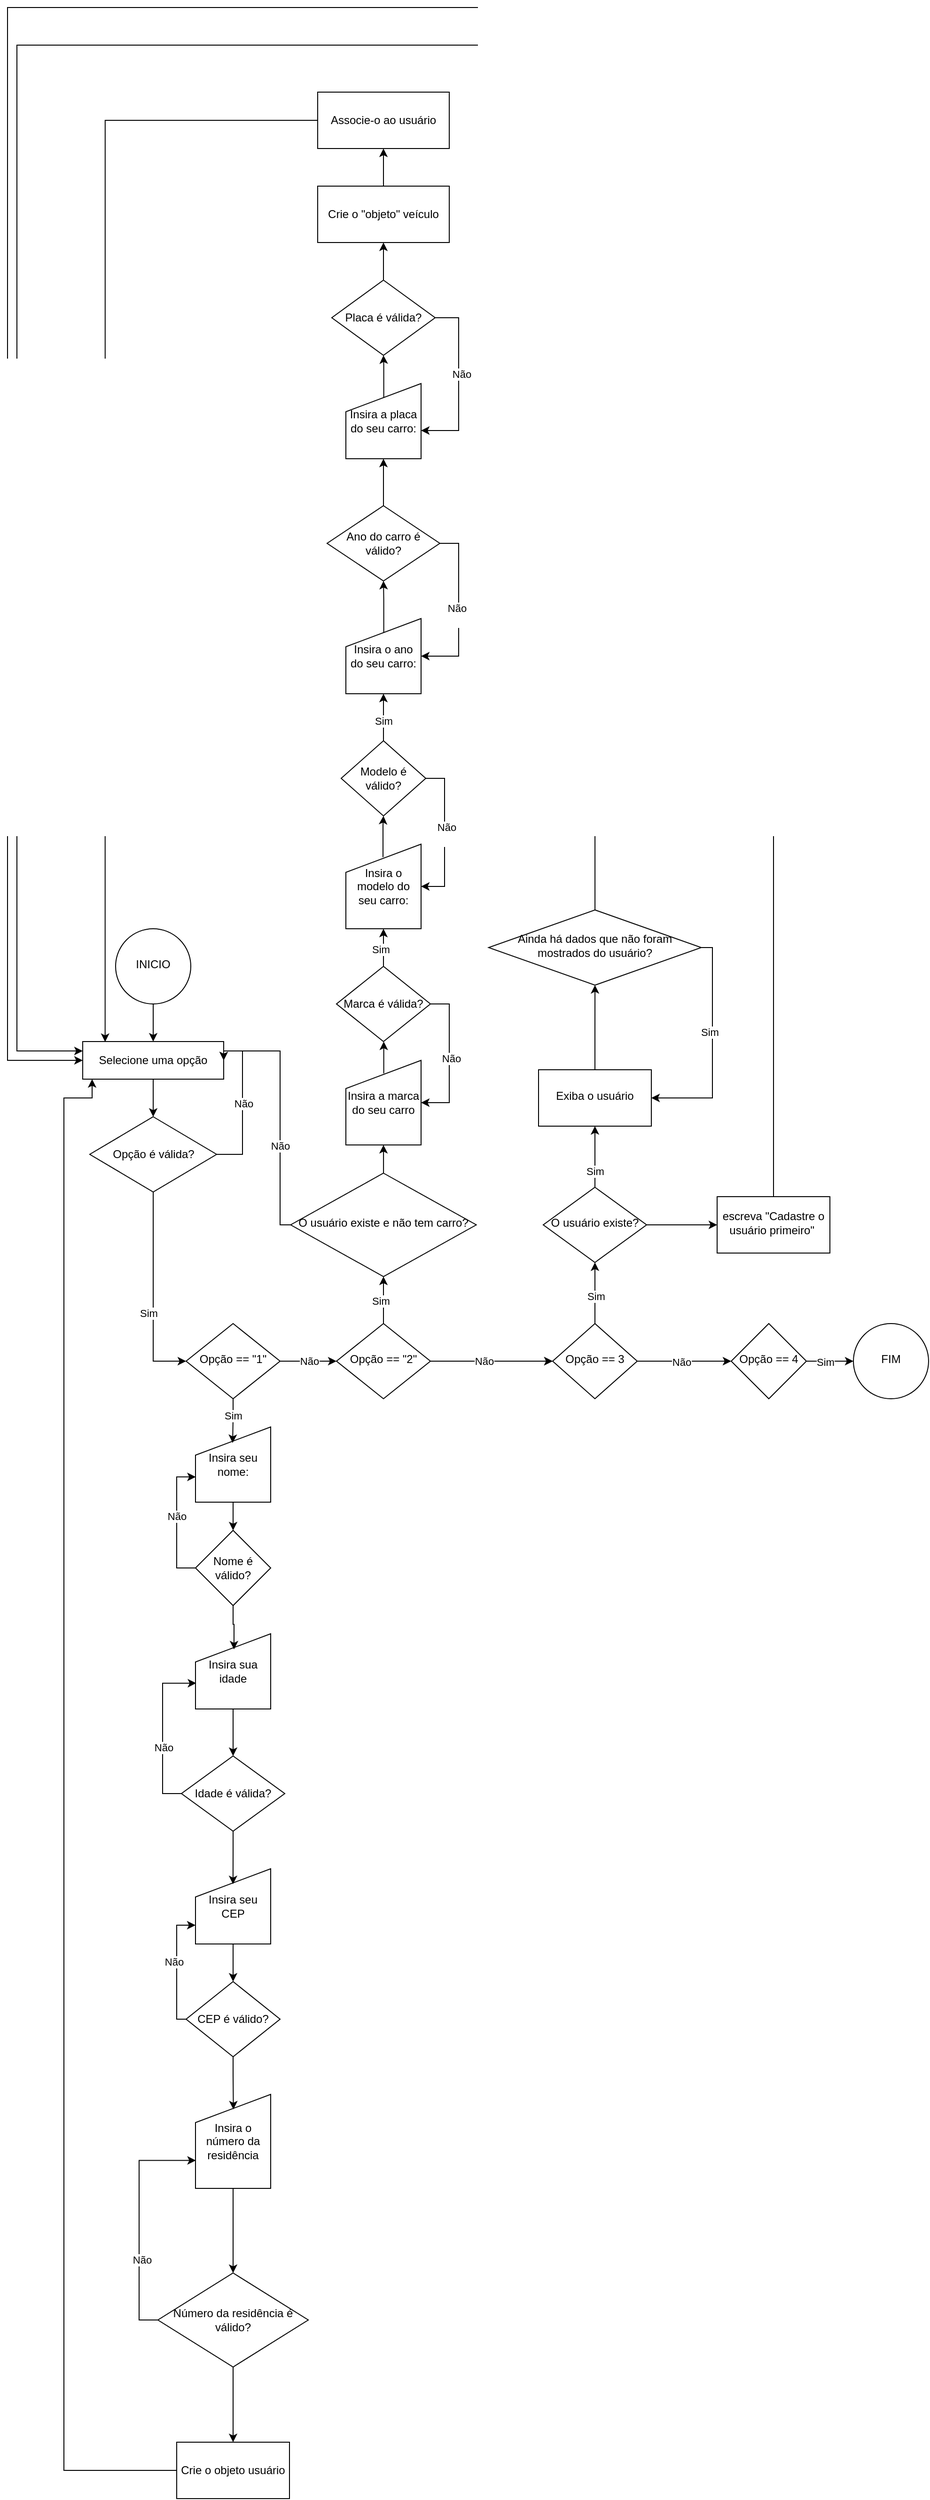 <mxfile version="24.2.7" type="device">
  <diagram id="C5RBs43oDa-KdzZeNtuy" name="Page-1">
    <mxGraphModel dx="1467" dy="1949" grid="1" gridSize="10" guides="1" tooltips="1" connect="1" arrows="1" fold="1" page="1" pageScale="1" pageWidth="827" pageHeight="1169" math="0" shadow="0">
      <root>
        <mxCell id="WIyWlLk6GJQsqaUBKTNV-0" />
        <mxCell id="WIyWlLk6GJQsqaUBKTNV-1" parent="WIyWlLk6GJQsqaUBKTNV-0" />
        <mxCell id="AEH5Qim6zTNKWPLMUNQu-8" value="" style="edgeStyle=orthogonalEdgeStyle;rounded=0;orthogonalLoop=1;jettySize=auto;html=1;" parent="WIyWlLk6GJQsqaUBKTNV-1" source="WIyWlLk6GJQsqaUBKTNV-6" target="AEH5Qim6zTNKWPLMUNQu-0" edge="1">
          <mxGeometry relative="1" as="geometry" />
        </mxCell>
        <mxCell id="AEH5Qim6zTNKWPLMUNQu-18" value="Não" style="edgeLabel;html=1;align=center;verticalAlign=middle;resizable=0;points=[];" parent="AEH5Qim6zTNKWPLMUNQu-8" vertex="1" connectable="0">
          <mxGeometry x="0.459" y="1" relative="1" as="geometry">
            <mxPoint x="-13" y="1" as="offset" />
          </mxGeometry>
        </mxCell>
        <mxCell id="WIyWlLk6GJQsqaUBKTNV-6" value="Opção == &quot;1&quot;" style="rhombus;whiteSpace=wrap;html=1;shadow=0;fontFamily=Helvetica;fontSize=12;align=center;strokeWidth=1;spacing=6;spacingTop=-4;" parent="WIyWlLk6GJQsqaUBKTNV-1" vertex="1">
          <mxGeometry x="270" y="300" width="100" height="80" as="geometry" />
        </mxCell>
        <mxCell id="AEH5Qim6zTNKWPLMUNQu-10" value="" style="edgeStyle=orthogonalEdgeStyle;rounded=0;orthogonalLoop=1;jettySize=auto;html=1;" parent="WIyWlLk6GJQsqaUBKTNV-1" source="AEH5Qim6zTNKWPLMUNQu-0" target="AEH5Qim6zTNKWPLMUNQu-9" edge="1">
          <mxGeometry relative="1" as="geometry" />
        </mxCell>
        <mxCell id="AEH5Qim6zTNKWPLMUNQu-19" value="" style="edgeStyle=orthogonalEdgeStyle;rounded=0;orthogonalLoop=1;jettySize=auto;html=1;" parent="WIyWlLk6GJQsqaUBKTNV-1" source="AEH5Qim6zTNKWPLMUNQu-0" target="AEH5Qim6zTNKWPLMUNQu-9" edge="1">
          <mxGeometry relative="1" as="geometry" />
        </mxCell>
        <mxCell id="AEH5Qim6zTNKWPLMUNQu-20" value="Não" style="edgeLabel;html=1;align=center;verticalAlign=middle;resizable=0;points=[];" parent="AEH5Qim6zTNKWPLMUNQu-19" vertex="1" connectable="0">
          <mxGeometry x="-0.133" relative="1" as="geometry">
            <mxPoint as="offset" />
          </mxGeometry>
        </mxCell>
        <mxCell id="AEH5Qim6zTNKWPLMUNQu-60" style="edgeStyle=orthogonalEdgeStyle;rounded=0;orthogonalLoop=1;jettySize=auto;html=1;entryX=0.5;entryY=1;entryDx=0;entryDy=0;" parent="WIyWlLk6GJQsqaUBKTNV-1" source="AEH5Qim6zTNKWPLMUNQu-0" target="AEH5Qim6zTNKWPLMUNQu-54" edge="1">
          <mxGeometry relative="1" as="geometry" />
        </mxCell>
        <mxCell id="t4PLg8slm5s5d_9_sdZY-17" value="Sim" style="edgeLabel;html=1;align=center;verticalAlign=middle;resizable=0;points=[];" vertex="1" connectable="0" parent="AEH5Qim6zTNKWPLMUNQu-60">
          <mxGeometry x="-0.012" y="3" relative="1" as="geometry">
            <mxPoint as="offset" />
          </mxGeometry>
        </mxCell>
        <mxCell id="AEH5Qim6zTNKWPLMUNQu-0" value="Opção == &quot;2&quot;" style="rhombus;whiteSpace=wrap;html=1;shadow=0;fontFamily=Helvetica;fontSize=12;align=center;strokeWidth=1;spacing=6;spacingTop=-4;" parent="WIyWlLk6GJQsqaUBKTNV-1" vertex="1">
          <mxGeometry x="430" y="300" width="100" height="80" as="geometry" />
        </mxCell>
        <mxCell id="AEH5Qim6zTNKWPLMUNQu-3" style="edgeStyle=orthogonalEdgeStyle;rounded=0;orthogonalLoop=1;jettySize=auto;html=1;" parent="WIyWlLk6GJQsqaUBKTNV-1" source="AEH5Qim6zTNKWPLMUNQu-1" target="AEH5Qim6zTNKWPLMUNQu-2" edge="1">
          <mxGeometry relative="1" as="geometry" />
        </mxCell>
        <mxCell id="AEH5Qim6zTNKWPLMUNQu-1" value="Selecione uma opção" style="rounded=0;whiteSpace=wrap;html=1;" parent="WIyWlLk6GJQsqaUBKTNV-1" vertex="1">
          <mxGeometry x="160" width="150" height="40" as="geometry" />
        </mxCell>
        <mxCell id="AEH5Qim6zTNKWPLMUNQu-6" style="edgeStyle=orthogonalEdgeStyle;rounded=0;orthogonalLoop=1;jettySize=auto;html=1;entryX=0;entryY=0.5;entryDx=0;entryDy=0;" parent="WIyWlLk6GJQsqaUBKTNV-1" source="AEH5Qim6zTNKWPLMUNQu-2" target="WIyWlLk6GJQsqaUBKTNV-6" edge="1">
          <mxGeometry relative="1" as="geometry" />
        </mxCell>
        <mxCell id="AEH5Qim6zTNKWPLMUNQu-7" value="Sim" style="edgeLabel;html=1;align=center;verticalAlign=middle;resizable=0;points=[];" parent="AEH5Qim6zTNKWPLMUNQu-6" vertex="1" connectable="0">
          <mxGeometry x="0.478" relative="1" as="geometry">
            <mxPoint x="-5" y="-30" as="offset" />
          </mxGeometry>
        </mxCell>
        <mxCell id="AEH5Qim6zTNKWPLMUNQu-58" style="edgeStyle=orthogonalEdgeStyle;rounded=0;orthogonalLoop=1;jettySize=auto;html=1;entryX=1;entryY=0.5;entryDx=0;entryDy=0;" parent="WIyWlLk6GJQsqaUBKTNV-1" source="AEH5Qim6zTNKWPLMUNQu-2" target="AEH5Qim6zTNKWPLMUNQu-1" edge="1">
          <mxGeometry relative="1" as="geometry">
            <Array as="points">
              <mxPoint x="330" y="120" />
              <mxPoint x="330" y="10" />
            </Array>
          </mxGeometry>
        </mxCell>
        <mxCell id="AEH5Qim6zTNKWPLMUNQu-59" value="Não" style="edgeLabel;html=1;align=center;verticalAlign=middle;resizable=0;points=[];" parent="AEH5Qim6zTNKWPLMUNQu-58" vertex="1" connectable="0">
          <mxGeometry x="-0.022" y="-1" relative="1" as="geometry">
            <mxPoint as="offset" />
          </mxGeometry>
        </mxCell>
        <mxCell id="AEH5Qim6zTNKWPLMUNQu-2" value="Opção é válida?" style="rhombus;whiteSpace=wrap;html=1;" parent="WIyWlLk6GJQsqaUBKTNV-1" vertex="1">
          <mxGeometry x="167.5" y="80" width="135" height="80" as="geometry" />
        </mxCell>
        <mxCell id="AEH5Qim6zTNKWPLMUNQu-12" style="edgeStyle=orthogonalEdgeStyle;rounded=0;orthogonalLoop=1;jettySize=auto;html=1;entryX=0;entryY=0.5;entryDx=0;entryDy=0;" parent="WIyWlLk6GJQsqaUBKTNV-1" source="AEH5Qim6zTNKWPLMUNQu-9" target="AEH5Qim6zTNKWPLMUNQu-11" edge="1">
          <mxGeometry relative="1" as="geometry" />
        </mxCell>
        <mxCell id="AEH5Qim6zTNKWPLMUNQu-21" value="Não" style="edgeLabel;html=1;align=center;verticalAlign=middle;resizable=0;points=[];" parent="AEH5Qim6zTNKWPLMUNQu-12" vertex="1" connectable="0">
          <mxGeometry x="-0.065" y="-1" relative="1" as="geometry">
            <mxPoint as="offset" />
          </mxGeometry>
        </mxCell>
        <mxCell id="t4PLg8slm5s5d_9_sdZY-8" value="" style="edgeStyle=orthogonalEdgeStyle;rounded=0;orthogonalLoop=1;jettySize=auto;html=1;" edge="1" parent="WIyWlLk6GJQsqaUBKTNV-1" source="AEH5Qim6zTNKWPLMUNQu-9" target="t4PLg8slm5s5d_9_sdZY-7">
          <mxGeometry relative="1" as="geometry" />
        </mxCell>
        <mxCell id="t4PLg8slm5s5d_9_sdZY-18" value="Sim" style="edgeLabel;html=1;align=center;verticalAlign=middle;resizable=0;points=[];" vertex="1" connectable="0" parent="t4PLg8slm5s5d_9_sdZY-8">
          <mxGeometry x="-0.088" y="-1" relative="1" as="geometry">
            <mxPoint as="offset" />
          </mxGeometry>
        </mxCell>
        <mxCell id="AEH5Qim6zTNKWPLMUNQu-9" value="Opção == 3" style="rhombus;whiteSpace=wrap;html=1;shadow=0;strokeWidth=1;spacing=6;spacingTop=-4;" parent="WIyWlLk6GJQsqaUBKTNV-1" vertex="1">
          <mxGeometry x="660" y="300" width="90" height="80" as="geometry" />
        </mxCell>
        <mxCell id="AEH5Qim6zTNKWPLMUNQu-15" value="" style="edgeStyle=orthogonalEdgeStyle;rounded=0;orthogonalLoop=1;jettySize=auto;html=1;" parent="WIyWlLk6GJQsqaUBKTNV-1" source="AEH5Qim6zTNKWPLMUNQu-11" target="AEH5Qim6zTNKWPLMUNQu-14" edge="1">
          <mxGeometry relative="1" as="geometry" />
        </mxCell>
        <mxCell id="AEH5Qim6zTNKWPLMUNQu-22" value="Sim" style="edgeLabel;html=1;align=center;verticalAlign=middle;resizable=0;points=[];" parent="AEH5Qim6zTNKWPLMUNQu-15" vertex="1" connectable="0">
          <mxGeometry x="-0.217" y="-1" relative="1" as="geometry">
            <mxPoint as="offset" />
          </mxGeometry>
        </mxCell>
        <mxCell id="AEH5Qim6zTNKWPLMUNQu-11" value="Opção == 4" style="rhombus;whiteSpace=wrap;html=1;shadow=0;strokeWidth=1;spacing=6;spacingTop=-4;" parent="WIyWlLk6GJQsqaUBKTNV-1" vertex="1">
          <mxGeometry x="850" y="300" width="80" height="80" as="geometry" />
        </mxCell>
        <mxCell id="AEH5Qim6zTNKWPLMUNQu-14" value="FIM" style="ellipse;whiteSpace=wrap;html=1;shadow=0;strokeWidth=1;spacing=6;spacingTop=-4;" parent="WIyWlLk6GJQsqaUBKTNV-1" vertex="1">
          <mxGeometry x="980" y="300" width="80" height="80" as="geometry" />
        </mxCell>
        <mxCell id="AEH5Qim6zTNKWPLMUNQu-17" style="edgeStyle=orthogonalEdgeStyle;rounded=0;orthogonalLoop=1;jettySize=auto;html=1;" parent="WIyWlLk6GJQsqaUBKTNV-1" source="AEH5Qim6zTNKWPLMUNQu-16" target="AEH5Qim6zTNKWPLMUNQu-1" edge="1">
          <mxGeometry relative="1" as="geometry" />
        </mxCell>
        <mxCell id="AEH5Qim6zTNKWPLMUNQu-16" value="INICIO" style="ellipse;whiteSpace=wrap;html=1;shadow=0;strokeWidth=1;spacing=6;spacingTop=-4;" parent="WIyWlLk6GJQsqaUBKTNV-1" vertex="1">
          <mxGeometry x="195" y="-120" width="80" height="80" as="geometry" />
        </mxCell>
        <mxCell id="AEH5Qim6zTNKWPLMUNQu-31" style="edgeStyle=orthogonalEdgeStyle;rounded=0;orthogonalLoop=1;jettySize=auto;html=1;entryX=0.5;entryY=0;entryDx=0;entryDy=0;" parent="WIyWlLk6GJQsqaUBKTNV-1" source="AEH5Qim6zTNKWPLMUNQu-26" target="AEH5Qim6zTNKWPLMUNQu-29" edge="1">
          <mxGeometry relative="1" as="geometry" />
        </mxCell>
        <mxCell id="AEH5Qim6zTNKWPLMUNQu-26" value="Insira seu nome:" style="shape=manualInput;whiteSpace=wrap;html=1;" parent="WIyWlLk6GJQsqaUBKTNV-1" vertex="1">
          <mxGeometry x="280" y="410" width="80" height="80" as="geometry" />
        </mxCell>
        <mxCell id="AEH5Qim6zTNKWPLMUNQu-27" style="edgeStyle=orthogonalEdgeStyle;rounded=0;orthogonalLoop=1;jettySize=auto;html=1;entryX=0.494;entryY=0.213;entryDx=0;entryDy=0;entryPerimeter=0;" parent="WIyWlLk6GJQsqaUBKTNV-1" source="WIyWlLk6GJQsqaUBKTNV-6" target="AEH5Qim6zTNKWPLMUNQu-26" edge="1">
          <mxGeometry relative="1" as="geometry" />
        </mxCell>
        <mxCell id="AEH5Qim6zTNKWPLMUNQu-28" value="Sim" style="edgeLabel;html=1;align=center;verticalAlign=middle;resizable=0;points=[];" parent="AEH5Qim6zTNKWPLMUNQu-27" vertex="1" connectable="0">
          <mxGeometry x="-0.258" relative="1" as="geometry">
            <mxPoint as="offset" />
          </mxGeometry>
        </mxCell>
        <mxCell id="AEH5Qim6zTNKWPLMUNQu-29" value="Nome é válido?" style="rhombus;whiteSpace=wrap;html=1;" parent="WIyWlLk6GJQsqaUBKTNV-1" vertex="1">
          <mxGeometry x="280" y="520" width="80" height="80" as="geometry" />
        </mxCell>
        <mxCell id="AEH5Qim6zTNKWPLMUNQu-30" style="edgeStyle=orthogonalEdgeStyle;rounded=0;orthogonalLoop=1;jettySize=auto;html=1;entryX=0.003;entryY=0.664;entryDx=0;entryDy=0;entryPerimeter=0;" parent="WIyWlLk6GJQsqaUBKTNV-1" source="AEH5Qim6zTNKWPLMUNQu-29" target="AEH5Qim6zTNKWPLMUNQu-26" edge="1">
          <mxGeometry relative="1" as="geometry">
            <Array as="points">
              <mxPoint x="260" y="560" />
              <mxPoint x="260" y="463" />
            </Array>
          </mxGeometry>
        </mxCell>
        <mxCell id="AEH5Qim6zTNKWPLMUNQu-33" value="Não" style="edgeLabel;html=1;align=center;verticalAlign=middle;resizable=0;points=[];" parent="AEH5Qim6zTNKWPLMUNQu-30" vertex="1" connectable="0">
          <mxGeometry x="-0.387" relative="1" as="geometry">
            <mxPoint y="-33" as="offset" />
          </mxGeometry>
        </mxCell>
        <mxCell id="AEH5Qim6zTNKWPLMUNQu-37" style="edgeStyle=orthogonalEdgeStyle;rounded=0;orthogonalLoop=1;jettySize=auto;html=1;entryX=0.5;entryY=0;entryDx=0;entryDy=0;" parent="WIyWlLk6GJQsqaUBKTNV-1" source="AEH5Qim6zTNKWPLMUNQu-34" target="AEH5Qim6zTNKWPLMUNQu-36" edge="1">
          <mxGeometry relative="1" as="geometry" />
        </mxCell>
        <mxCell id="AEH5Qim6zTNKWPLMUNQu-34" value="Insira sua idade" style="shape=manualInput;whiteSpace=wrap;html=1;" parent="WIyWlLk6GJQsqaUBKTNV-1" vertex="1">
          <mxGeometry x="280" y="630" width="80" height="80" as="geometry" />
        </mxCell>
        <mxCell id="AEH5Qim6zTNKWPLMUNQu-35" style="edgeStyle=orthogonalEdgeStyle;rounded=0;orthogonalLoop=1;jettySize=auto;html=1;entryX=0.512;entryY=0.208;entryDx=0;entryDy=0;entryPerimeter=0;" parent="WIyWlLk6GJQsqaUBKTNV-1" source="AEH5Qim6zTNKWPLMUNQu-29" target="AEH5Qim6zTNKWPLMUNQu-34" edge="1">
          <mxGeometry relative="1" as="geometry">
            <mxPoint x="320" y="630" as="targetPoint" />
          </mxGeometry>
        </mxCell>
        <mxCell id="AEH5Qim6zTNKWPLMUNQu-36" value="Idade é válida?" style="rhombus;whiteSpace=wrap;html=1;" parent="WIyWlLk6GJQsqaUBKTNV-1" vertex="1">
          <mxGeometry x="265" y="760" width="110" height="80" as="geometry" />
        </mxCell>
        <mxCell id="AEH5Qim6zTNKWPLMUNQu-38" style="edgeStyle=orthogonalEdgeStyle;rounded=0;orthogonalLoop=1;jettySize=auto;html=1;entryX=0.009;entryY=0.657;entryDx=0;entryDy=0;entryPerimeter=0;" parent="WIyWlLk6GJQsqaUBKTNV-1" source="AEH5Qim6zTNKWPLMUNQu-36" target="AEH5Qim6zTNKWPLMUNQu-34" edge="1">
          <mxGeometry relative="1" as="geometry">
            <Array as="points">
              <mxPoint x="245" y="800" />
              <mxPoint x="245" y="683" />
            </Array>
          </mxGeometry>
        </mxCell>
        <mxCell id="AEH5Qim6zTNKWPLMUNQu-39" value="Não" style="edgeLabel;html=1;align=center;verticalAlign=middle;resizable=0;points=[];" parent="AEH5Qim6zTNKWPLMUNQu-38" vertex="1" connectable="0">
          <mxGeometry x="-0.203" y="-1" relative="1" as="geometry">
            <mxPoint as="offset" />
          </mxGeometry>
        </mxCell>
        <mxCell id="AEH5Qim6zTNKWPLMUNQu-43" style="edgeStyle=orthogonalEdgeStyle;rounded=0;orthogonalLoop=1;jettySize=auto;html=1;entryX=0.5;entryY=0;entryDx=0;entryDy=0;" parent="WIyWlLk6GJQsqaUBKTNV-1" source="AEH5Qim6zTNKWPLMUNQu-40" target="AEH5Qim6zTNKWPLMUNQu-42" edge="1">
          <mxGeometry relative="1" as="geometry" />
        </mxCell>
        <mxCell id="AEH5Qim6zTNKWPLMUNQu-40" value="Insira seu CEP" style="shape=manualInput;whiteSpace=wrap;html=1;" parent="WIyWlLk6GJQsqaUBKTNV-1" vertex="1">
          <mxGeometry x="280" y="880" width="80" height="80" as="geometry" />
        </mxCell>
        <mxCell id="AEH5Qim6zTNKWPLMUNQu-41" style="edgeStyle=orthogonalEdgeStyle;rounded=0;orthogonalLoop=1;jettySize=auto;html=1;entryX=0.499;entryY=0.205;entryDx=0;entryDy=0;entryPerimeter=0;" parent="WIyWlLk6GJQsqaUBKTNV-1" source="AEH5Qim6zTNKWPLMUNQu-36" target="AEH5Qim6zTNKWPLMUNQu-40" edge="1">
          <mxGeometry relative="1" as="geometry" />
        </mxCell>
        <mxCell id="AEH5Qim6zTNKWPLMUNQu-44" style="edgeStyle=orthogonalEdgeStyle;rounded=0;orthogonalLoop=1;jettySize=auto;html=1;entryX=0;entryY=0.75;entryDx=0;entryDy=0;" parent="WIyWlLk6GJQsqaUBKTNV-1" source="AEH5Qim6zTNKWPLMUNQu-42" target="AEH5Qim6zTNKWPLMUNQu-40" edge="1">
          <mxGeometry relative="1" as="geometry">
            <Array as="points">
              <mxPoint x="260" y="1040" />
              <mxPoint x="260" y="940" />
            </Array>
          </mxGeometry>
        </mxCell>
        <mxCell id="AEH5Qim6zTNKWPLMUNQu-45" value="Não" style="edgeLabel;html=1;align=center;verticalAlign=middle;resizable=0;points=[];" parent="AEH5Qim6zTNKWPLMUNQu-44" vertex="1" connectable="0">
          <mxGeometry x="0.096" y="3" relative="1" as="geometry">
            <mxPoint as="offset" />
          </mxGeometry>
        </mxCell>
        <mxCell id="AEH5Qim6zTNKWPLMUNQu-42" value="CEP é válido?" style="rhombus;whiteSpace=wrap;html=1;" parent="WIyWlLk6GJQsqaUBKTNV-1" vertex="1">
          <mxGeometry x="270" y="1000" width="100" height="80" as="geometry" />
        </mxCell>
        <mxCell id="AEH5Qim6zTNKWPLMUNQu-49" value="" style="edgeStyle=orthogonalEdgeStyle;rounded=0;orthogonalLoop=1;jettySize=auto;html=1;" parent="WIyWlLk6GJQsqaUBKTNV-1" source="AEH5Qim6zTNKWPLMUNQu-46" target="AEH5Qim6zTNKWPLMUNQu-48" edge="1">
          <mxGeometry relative="1" as="geometry" />
        </mxCell>
        <mxCell id="AEH5Qim6zTNKWPLMUNQu-46" value="Insira o número da residência" style="shape=manualInput;whiteSpace=wrap;html=1;" parent="WIyWlLk6GJQsqaUBKTNV-1" vertex="1">
          <mxGeometry x="280" y="1120" width="80" height="100" as="geometry" />
        </mxCell>
        <mxCell id="AEH5Qim6zTNKWPLMUNQu-47" style="edgeStyle=orthogonalEdgeStyle;rounded=0;orthogonalLoop=1;jettySize=auto;html=1;entryX=0.504;entryY=0.16;entryDx=0;entryDy=0;entryPerimeter=0;" parent="WIyWlLk6GJQsqaUBKTNV-1" source="AEH5Qim6zTNKWPLMUNQu-42" target="AEH5Qim6zTNKWPLMUNQu-46" edge="1">
          <mxGeometry relative="1" as="geometry" />
        </mxCell>
        <mxCell id="AEH5Qim6zTNKWPLMUNQu-53" value="" style="edgeStyle=orthogonalEdgeStyle;rounded=0;orthogonalLoop=1;jettySize=auto;html=1;" parent="WIyWlLk6GJQsqaUBKTNV-1" source="AEH5Qim6zTNKWPLMUNQu-48" target="AEH5Qim6zTNKWPLMUNQu-52" edge="1">
          <mxGeometry relative="1" as="geometry" />
        </mxCell>
        <mxCell id="AEH5Qim6zTNKWPLMUNQu-48" value="Número da residência é válido?" style="rhombus;whiteSpace=wrap;html=1;" parent="WIyWlLk6GJQsqaUBKTNV-1" vertex="1">
          <mxGeometry x="240" y="1310" width="160" height="100" as="geometry" />
        </mxCell>
        <mxCell id="AEH5Qim6zTNKWPLMUNQu-50" style="edgeStyle=orthogonalEdgeStyle;rounded=0;orthogonalLoop=1;jettySize=auto;html=1;entryX=0.004;entryY=0.703;entryDx=0;entryDy=0;entryPerimeter=0;" parent="WIyWlLk6GJQsqaUBKTNV-1" source="AEH5Qim6zTNKWPLMUNQu-48" target="AEH5Qim6zTNKWPLMUNQu-46" edge="1">
          <mxGeometry relative="1" as="geometry">
            <Array as="points">
              <mxPoint x="220" y="1360" />
              <mxPoint x="220" y="1190" />
            </Array>
          </mxGeometry>
        </mxCell>
        <mxCell id="AEH5Qim6zTNKWPLMUNQu-51" value="Não" style="edgeLabel;html=1;align=center;verticalAlign=middle;resizable=0;points=[];" parent="AEH5Qim6zTNKWPLMUNQu-50" vertex="1" connectable="0">
          <mxGeometry x="-0.329" y="-3" relative="1" as="geometry">
            <mxPoint as="offset" />
          </mxGeometry>
        </mxCell>
        <mxCell id="t4PLg8slm5s5d_9_sdZY-4" style="edgeStyle=orthogonalEdgeStyle;rounded=0;orthogonalLoop=1;jettySize=auto;html=1;" edge="1" parent="WIyWlLk6GJQsqaUBKTNV-1" source="AEH5Qim6zTNKWPLMUNQu-52">
          <mxGeometry relative="1" as="geometry">
            <mxPoint x="170" y="40" as="targetPoint" />
            <Array as="points">
              <mxPoint x="140" y="1520" />
              <mxPoint x="140" y="60" />
              <mxPoint x="170" y="60" />
              <mxPoint x="170" y="41" />
            </Array>
          </mxGeometry>
        </mxCell>
        <mxCell id="AEH5Qim6zTNKWPLMUNQu-52" value="Crie o objeto usuário" style="whiteSpace=wrap;html=1;" parent="WIyWlLk6GJQsqaUBKTNV-1" vertex="1">
          <mxGeometry x="260" y="1490" width="120" height="60" as="geometry" />
        </mxCell>
        <mxCell id="AEH5Qim6zTNKWPLMUNQu-61" style="edgeStyle=orthogonalEdgeStyle;rounded=0;orthogonalLoop=1;jettySize=auto;html=1;entryX=1;entryY=0.5;entryDx=0;entryDy=0;" parent="WIyWlLk6GJQsqaUBKTNV-1" source="AEH5Qim6zTNKWPLMUNQu-54" target="AEH5Qim6zTNKWPLMUNQu-1" edge="1">
          <mxGeometry relative="1" as="geometry">
            <Array as="points">
              <mxPoint x="370" y="195" />
              <mxPoint x="370" y="10" />
            </Array>
          </mxGeometry>
        </mxCell>
        <mxCell id="AEH5Qim6zTNKWPLMUNQu-62" value="Não" style="edgeLabel;html=1;align=center;verticalAlign=middle;resizable=0;points=[];" parent="AEH5Qim6zTNKWPLMUNQu-61" vertex="1" connectable="0">
          <mxGeometry x="-0.284" relative="1" as="geometry">
            <mxPoint as="offset" />
          </mxGeometry>
        </mxCell>
        <mxCell id="AEH5Qim6zTNKWPLMUNQu-65" value="" style="edgeStyle=orthogonalEdgeStyle;rounded=0;orthogonalLoop=1;jettySize=auto;html=1;" parent="WIyWlLk6GJQsqaUBKTNV-1" source="AEH5Qim6zTNKWPLMUNQu-54" target="AEH5Qim6zTNKWPLMUNQu-64" edge="1">
          <mxGeometry relative="1" as="geometry" />
        </mxCell>
        <mxCell id="AEH5Qim6zTNKWPLMUNQu-54" value="O usuário existe e não tem carro?" style="rhombus;whiteSpace=wrap;html=1;shadow=0;strokeWidth=1;spacing=6;spacingTop=-4;" parent="WIyWlLk6GJQsqaUBKTNV-1" vertex="1">
          <mxGeometry x="381.25" y="140" width="197.5" height="110" as="geometry" />
        </mxCell>
        <mxCell id="AEH5Qim6zTNKWPLMUNQu-67" value="" style="edgeStyle=orthogonalEdgeStyle;rounded=0;orthogonalLoop=1;jettySize=auto;html=1;exitX=0.504;exitY=0.154;exitDx=0;exitDy=0;exitPerimeter=0;" parent="WIyWlLk6GJQsqaUBKTNV-1" source="AEH5Qim6zTNKWPLMUNQu-64" target="AEH5Qim6zTNKWPLMUNQu-66" edge="1">
          <mxGeometry relative="1" as="geometry" />
        </mxCell>
        <mxCell id="AEH5Qim6zTNKWPLMUNQu-64" value="Insira a marca do seu carro" style="shape=manualInput;whiteSpace=wrap;html=1;" parent="WIyWlLk6GJQsqaUBKTNV-1" vertex="1">
          <mxGeometry x="440" y="20" width="80" height="90" as="geometry" />
        </mxCell>
        <mxCell id="AEH5Qim6zTNKWPLMUNQu-68" style="edgeStyle=orthogonalEdgeStyle;rounded=0;orthogonalLoop=1;jettySize=auto;html=1;entryX=1;entryY=0.5;entryDx=0;entryDy=0;" parent="WIyWlLk6GJQsqaUBKTNV-1" source="AEH5Qim6zTNKWPLMUNQu-66" target="AEH5Qim6zTNKWPLMUNQu-64" edge="1">
          <mxGeometry relative="1" as="geometry">
            <Array as="points">
              <mxPoint x="550" y="-40" />
              <mxPoint x="550" y="65" />
            </Array>
          </mxGeometry>
        </mxCell>
        <mxCell id="AEH5Qim6zTNKWPLMUNQu-69" value="Não" style="edgeLabel;html=1;align=center;verticalAlign=middle;resizable=0;points=[];" parent="AEH5Qim6zTNKWPLMUNQu-68" vertex="1" connectable="0">
          <mxGeometry x="0.006" y="2" relative="1" as="geometry">
            <mxPoint as="offset" />
          </mxGeometry>
        </mxCell>
        <mxCell id="AEH5Qim6zTNKWPLMUNQu-71" value="" style="edgeStyle=orthogonalEdgeStyle;rounded=0;orthogonalLoop=1;jettySize=auto;html=1;" parent="WIyWlLk6GJQsqaUBKTNV-1" source="AEH5Qim6zTNKWPLMUNQu-66" target="AEH5Qim6zTNKWPLMUNQu-70" edge="1">
          <mxGeometry relative="1" as="geometry" />
        </mxCell>
        <mxCell id="AEH5Qim6zTNKWPLMUNQu-77" value="Sim" style="edgeLabel;html=1;align=center;verticalAlign=middle;resizable=0;points=[];" parent="AEH5Qim6zTNKWPLMUNQu-71" vertex="1" connectable="0">
          <mxGeometry x="-0.108" y="3" relative="1" as="geometry">
            <mxPoint as="offset" />
          </mxGeometry>
        </mxCell>
        <mxCell id="AEH5Qim6zTNKWPLMUNQu-66" value="Marca é válida?" style="rhombus;whiteSpace=wrap;html=1;" parent="WIyWlLk6GJQsqaUBKTNV-1" vertex="1">
          <mxGeometry x="430" y="-80" width="100" height="80" as="geometry" />
        </mxCell>
        <mxCell id="AEH5Qim6zTNKWPLMUNQu-73" value="" style="edgeStyle=orthogonalEdgeStyle;rounded=0;orthogonalLoop=1;jettySize=auto;html=1;exitX=0.494;exitY=0.154;exitDx=0;exitDy=0;exitPerimeter=0;" parent="WIyWlLk6GJQsqaUBKTNV-1" source="AEH5Qim6zTNKWPLMUNQu-70" target="AEH5Qim6zTNKWPLMUNQu-72" edge="1">
          <mxGeometry relative="1" as="geometry" />
        </mxCell>
        <mxCell id="AEH5Qim6zTNKWPLMUNQu-70" value="Insira o modelo do seu carro:" style="shape=manualInput;whiteSpace=wrap;html=1;" parent="WIyWlLk6GJQsqaUBKTNV-1" vertex="1">
          <mxGeometry x="440" y="-210" width="80" height="90" as="geometry" />
        </mxCell>
        <mxCell id="AEH5Qim6zTNKWPLMUNQu-75" style="edgeStyle=orthogonalEdgeStyle;rounded=0;orthogonalLoop=1;jettySize=auto;html=1;entryX=1;entryY=0.5;entryDx=0;entryDy=0;" parent="WIyWlLk6GJQsqaUBKTNV-1" source="AEH5Qim6zTNKWPLMUNQu-72" target="AEH5Qim6zTNKWPLMUNQu-70" edge="1">
          <mxGeometry relative="1" as="geometry">
            <Array as="points">
              <mxPoint x="545" y="-280" />
              <mxPoint x="545" y="-165" />
            </Array>
          </mxGeometry>
        </mxCell>
        <mxCell id="AEH5Qim6zTNKWPLMUNQu-76" value="Não&lt;div&gt;&lt;br&gt;&lt;/div&gt;" style="edgeLabel;html=1;align=center;verticalAlign=middle;resizable=0;points=[];" parent="AEH5Qim6zTNKWPLMUNQu-75" vertex="1" connectable="0">
          <mxGeometry x="-0.015" y="2" relative="1" as="geometry">
            <mxPoint as="offset" />
          </mxGeometry>
        </mxCell>
        <mxCell id="AEH5Qim6zTNKWPLMUNQu-79" value="" style="edgeStyle=orthogonalEdgeStyle;rounded=0;orthogonalLoop=1;jettySize=auto;html=1;" parent="WIyWlLk6GJQsqaUBKTNV-1" source="AEH5Qim6zTNKWPLMUNQu-72" target="AEH5Qim6zTNKWPLMUNQu-78" edge="1">
          <mxGeometry relative="1" as="geometry" />
        </mxCell>
        <mxCell id="AEH5Qim6zTNKWPLMUNQu-80" value="Sim" style="edgeLabel;html=1;align=center;verticalAlign=middle;resizable=0;points=[];" parent="AEH5Qim6zTNKWPLMUNQu-79" vertex="1" connectable="0">
          <mxGeometry x="-0.153" relative="1" as="geometry">
            <mxPoint as="offset" />
          </mxGeometry>
        </mxCell>
        <mxCell id="AEH5Qim6zTNKWPLMUNQu-72" value="Modelo é válido?" style="rhombus;whiteSpace=wrap;html=1;" parent="WIyWlLk6GJQsqaUBKTNV-1" vertex="1">
          <mxGeometry x="435" y="-320" width="90" height="80" as="geometry" />
        </mxCell>
        <mxCell id="AEH5Qim6zTNKWPLMUNQu-82" value="" style="edgeStyle=orthogonalEdgeStyle;rounded=0;orthogonalLoop=1;jettySize=auto;html=1;exitX=0.504;exitY=0.194;exitDx=0;exitDy=0;exitPerimeter=0;" parent="WIyWlLk6GJQsqaUBKTNV-1" source="AEH5Qim6zTNKWPLMUNQu-78" target="AEH5Qim6zTNKWPLMUNQu-81" edge="1">
          <mxGeometry relative="1" as="geometry" />
        </mxCell>
        <mxCell id="AEH5Qim6zTNKWPLMUNQu-78" value="Insira o ano do seu carro:" style="shape=manualInput;whiteSpace=wrap;html=1;" parent="WIyWlLk6GJQsqaUBKTNV-1" vertex="1">
          <mxGeometry x="440" y="-450" width="80" height="80" as="geometry" />
        </mxCell>
        <mxCell id="AEH5Qim6zTNKWPLMUNQu-83" style="edgeStyle=orthogonalEdgeStyle;rounded=0;orthogonalLoop=1;jettySize=auto;html=1;entryX=1;entryY=0.5;entryDx=0;entryDy=0;" parent="WIyWlLk6GJQsqaUBKTNV-1" source="AEH5Qim6zTNKWPLMUNQu-81" target="AEH5Qim6zTNKWPLMUNQu-78" edge="1">
          <mxGeometry relative="1" as="geometry">
            <Array as="points">
              <mxPoint x="560" y="-530" />
              <mxPoint x="560" y="-410" />
            </Array>
          </mxGeometry>
        </mxCell>
        <mxCell id="AEH5Qim6zTNKWPLMUNQu-84" value="Não&lt;div&gt;&lt;br&gt;&lt;/div&gt;" style="edgeLabel;html=1;align=center;verticalAlign=middle;resizable=0;points=[];" parent="AEH5Qim6zTNKWPLMUNQu-83" vertex="1" connectable="0">
          <mxGeometry x="0.061" y="-2" relative="1" as="geometry">
            <mxPoint as="offset" />
          </mxGeometry>
        </mxCell>
        <mxCell id="AEH5Qim6zTNKWPLMUNQu-86" value="" style="edgeStyle=orthogonalEdgeStyle;rounded=0;orthogonalLoop=1;jettySize=auto;html=1;" parent="WIyWlLk6GJQsqaUBKTNV-1" source="AEH5Qim6zTNKWPLMUNQu-81" target="AEH5Qim6zTNKWPLMUNQu-85" edge="1">
          <mxGeometry relative="1" as="geometry" />
        </mxCell>
        <mxCell id="AEH5Qim6zTNKWPLMUNQu-81" value="Ano do carro é válido?" style="rhombus;whiteSpace=wrap;html=1;" parent="WIyWlLk6GJQsqaUBKTNV-1" vertex="1">
          <mxGeometry x="420" y="-570" width="120" height="80" as="geometry" />
        </mxCell>
        <mxCell id="AEH5Qim6zTNKWPLMUNQu-90" value="" style="edgeStyle=orthogonalEdgeStyle;rounded=0;orthogonalLoop=1;jettySize=auto;html=1;exitX=0.504;exitY=0.204;exitDx=0;exitDy=0;exitPerimeter=0;" parent="WIyWlLk6GJQsqaUBKTNV-1" source="AEH5Qim6zTNKWPLMUNQu-85" target="AEH5Qim6zTNKWPLMUNQu-87" edge="1">
          <mxGeometry relative="1" as="geometry" />
        </mxCell>
        <mxCell id="AEH5Qim6zTNKWPLMUNQu-85" value="Insira a placa do seu carro:" style="shape=manualInput;whiteSpace=wrap;html=1;" parent="WIyWlLk6GJQsqaUBKTNV-1" vertex="1">
          <mxGeometry x="440" y="-700" width="80" height="80" as="geometry" />
        </mxCell>
        <mxCell id="t4PLg8slm5s5d_9_sdZY-1" value="" style="edgeStyle=orthogonalEdgeStyle;rounded=0;orthogonalLoop=1;jettySize=auto;html=1;" edge="1" parent="WIyWlLk6GJQsqaUBKTNV-1" source="AEH5Qim6zTNKWPLMUNQu-87" target="t4PLg8slm5s5d_9_sdZY-0">
          <mxGeometry relative="1" as="geometry" />
        </mxCell>
        <mxCell id="AEH5Qim6zTNKWPLMUNQu-87" value="Placa é válida?" style="rhombus;whiteSpace=wrap;html=1;" parent="WIyWlLk6GJQsqaUBKTNV-1" vertex="1">
          <mxGeometry x="425" y="-810" width="110" height="80" as="geometry" />
        </mxCell>
        <mxCell id="AEH5Qim6zTNKWPLMUNQu-88" style="edgeStyle=orthogonalEdgeStyle;rounded=0;orthogonalLoop=1;jettySize=auto;html=1;" parent="WIyWlLk6GJQsqaUBKTNV-1" source="AEH5Qim6zTNKWPLMUNQu-87" edge="1">
          <mxGeometry relative="1" as="geometry">
            <mxPoint x="520" y="-650" as="targetPoint" />
            <Array as="points">
              <mxPoint x="560" y="-770" />
              <mxPoint x="560" y="-650" />
            </Array>
          </mxGeometry>
        </mxCell>
        <mxCell id="AEH5Qim6zTNKWPLMUNQu-89" value="Não" style="edgeLabel;html=1;align=center;verticalAlign=middle;resizable=0;points=[];" parent="AEH5Qim6zTNKWPLMUNQu-88" vertex="1" connectable="0">
          <mxGeometry x="-0.085" y="3" relative="1" as="geometry">
            <mxPoint as="offset" />
          </mxGeometry>
        </mxCell>
        <mxCell id="t4PLg8slm5s5d_9_sdZY-3" style="edgeStyle=orthogonalEdgeStyle;rounded=0;orthogonalLoop=1;jettySize=auto;html=1;entryX=0.5;entryY=1;entryDx=0;entryDy=0;" edge="1" parent="WIyWlLk6GJQsqaUBKTNV-1" source="t4PLg8slm5s5d_9_sdZY-0" target="t4PLg8slm5s5d_9_sdZY-2">
          <mxGeometry relative="1" as="geometry" />
        </mxCell>
        <mxCell id="t4PLg8slm5s5d_9_sdZY-0" value="Crie o &quot;objeto&quot; veículo" style="rounded=0;whiteSpace=wrap;html=1;" vertex="1" parent="WIyWlLk6GJQsqaUBKTNV-1">
          <mxGeometry x="410" y="-910" width="140" height="60" as="geometry" />
        </mxCell>
        <mxCell id="t4PLg8slm5s5d_9_sdZY-6" style="edgeStyle=orthogonalEdgeStyle;rounded=0;orthogonalLoop=1;jettySize=auto;html=1;entryX=0.159;entryY=0.01;entryDx=0;entryDy=0;entryPerimeter=0;" edge="1" parent="WIyWlLk6GJQsqaUBKTNV-1" source="t4PLg8slm5s5d_9_sdZY-2" target="AEH5Qim6zTNKWPLMUNQu-1">
          <mxGeometry relative="1" as="geometry">
            <mxPoint x="150" y="-30" as="targetPoint" />
          </mxGeometry>
        </mxCell>
        <mxCell id="t4PLg8slm5s5d_9_sdZY-2" value="Associe-o ao usuário" style="rounded=0;whiteSpace=wrap;html=1;" vertex="1" parent="WIyWlLk6GJQsqaUBKTNV-1">
          <mxGeometry x="410" y="-1010" width="140" height="60" as="geometry" />
        </mxCell>
        <mxCell id="t4PLg8slm5s5d_9_sdZY-10" value="" style="edgeStyle=orthogonalEdgeStyle;rounded=0;orthogonalLoop=1;jettySize=auto;html=1;" edge="1" parent="WIyWlLk6GJQsqaUBKTNV-1" source="t4PLg8slm5s5d_9_sdZY-7" target="t4PLg8slm5s5d_9_sdZY-9">
          <mxGeometry relative="1" as="geometry" />
        </mxCell>
        <mxCell id="t4PLg8slm5s5d_9_sdZY-19" value="Sim" style="edgeLabel;html=1;align=center;verticalAlign=middle;resizable=0;points=[];" vertex="1" connectable="0" parent="t4PLg8slm5s5d_9_sdZY-10">
          <mxGeometry x="-0.466" relative="1" as="geometry">
            <mxPoint as="offset" />
          </mxGeometry>
        </mxCell>
        <mxCell id="t4PLg8slm5s5d_9_sdZY-21" value="" style="edgeStyle=orthogonalEdgeStyle;rounded=0;orthogonalLoop=1;jettySize=auto;html=1;" edge="1" parent="WIyWlLk6GJQsqaUBKTNV-1" source="t4PLg8slm5s5d_9_sdZY-7" target="t4PLg8slm5s5d_9_sdZY-20">
          <mxGeometry relative="1" as="geometry" />
        </mxCell>
        <mxCell id="t4PLg8slm5s5d_9_sdZY-7" value="O usuário existe?" style="rhombus;whiteSpace=wrap;html=1;shadow=0;strokeWidth=1;spacing=6;spacingTop=-4;" vertex="1" parent="WIyWlLk6GJQsqaUBKTNV-1">
          <mxGeometry x="650" y="155" width="110" height="80" as="geometry" />
        </mxCell>
        <mxCell id="t4PLg8slm5s5d_9_sdZY-12" value="" style="edgeStyle=orthogonalEdgeStyle;rounded=0;orthogonalLoop=1;jettySize=auto;html=1;" edge="1" parent="WIyWlLk6GJQsqaUBKTNV-1" source="t4PLg8slm5s5d_9_sdZY-9" target="t4PLg8slm5s5d_9_sdZY-11">
          <mxGeometry relative="1" as="geometry" />
        </mxCell>
        <mxCell id="t4PLg8slm5s5d_9_sdZY-9" value="Exiba o usuário" style="whiteSpace=wrap;html=1;shadow=0;strokeWidth=1;spacing=6;spacingTop=-4;" vertex="1" parent="WIyWlLk6GJQsqaUBKTNV-1">
          <mxGeometry x="645" y="30" width="120" height="60" as="geometry" />
        </mxCell>
        <mxCell id="t4PLg8slm5s5d_9_sdZY-13" style="edgeStyle=orthogonalEdgeStyle;rounded=0;orthogonalLoop=1;jettySize=auto;html=1;entryX=1;entryY=0.5;entryDx=0;entryDy=0;" edge="1" parent="WIyWlLk6GJQsqaUBKTNV-1" source="t4PLg8slm5s5d_9_sdZY-11" target="t4PLg8slm5s5d_9_sdZY-9">
          <mxGeometry relative="1" as="geometry">
            <Array as="points">
              <mxPoint x="830" y="-100" />
              <mxPoint x="830" y="60" />
            </Array>
          </mxGeometry>
        </mxCell>
        <mxCell id="t4PLg8slm5s5d_9_sdZY-14" value="Sim" style="edgeLabel;html=1;align=center;verticalAlign=middle;resizable=0;points=[];" vertex="1" connectable="0" parent="t4PLg8slm5s5d_9_sdZY-13">
          <mxGeometry x="-0.479" y="3" relative="1" as="geometry">
            <mxPoint x="-6" y="40" as="offset" />
          </mxGeometry>
        </mxCell>
        <mxCell id="t4PLg8slm5s5d_9_sdZY-16" style="edgeStyle=orthogonalEdgeStyle;rounded=0;orthogonalLoop=1;jettySize=auto;html=1;" edge="1" parent="WIyWlLk6GJQsqaUBKTNV-1" source="t4PLg8slm5s5d_9_sdZY-11">
          <mxGeometry relative="1" as="geometry">
            <mxPoint x="160" y="10" as="targetPoint" />
            <Array as="points">
              <mxPoint x="705" y="-1060" />
              <mxPoint x="90" y="-1060" />
              <mxPoint x="90" y="10" />
            </Array>
          </mxGeometry>
        </mxCell>
        <mxCell id="t4PLg8slm5s5d_9_sdZY-11" value="Ainda há dados que não foram mostrados do usuário?" style="rhombus;whiteSpace=wrap;html=1;shadow=0;strokeWidth=1;spacing=6;spacingTop=-4;" vertex="1" parent="WIyWlLk6GJQsqaUBKTNV-1">
          <mxGeometry x="591.88" y="-140" width="226.25" height="80" as="geometry" />
        </mxCell>
        <mxCell id="t4PLg8slm5s5d_9_sdZY-22" style="edgeStyle=orthogonalEdgeStyle;rounded=0;orthogonalLoop=1;jettySize=auto;html=1;entryX=0;entryY=0.5;entryDx=0;entryDy=0;" edge="1" parent="WIyWlLk6GJQsqaUBKTNV-1" source="t4PLg8slm5s5d_9_sdZY-20" target="AEH5Qim6zTNKWPLMUNQu-1">
          <mxGeometry relative="1" as="geometry">
            <Array as="points">
              <mxPoint x="895" y="-1100" />
              <mxPoint x="80" y="-1100" />
              <mxPoint x="80" y="20" />
            </Array>
          </mxGeometry>
        </mxCell>
        <mxCell id="t4PLg8slm5s5d_9_sdZY-20" value="escreva &quot;Cadastre o usuário primeiro&quot;&amp;nbsp;" style="whiteSpace=wrap;html=1;shadow=0;strokeWidth=1;spacing=6;spacingTop=-4;" vertex="1" parent="WIyWlLk6GJQsqaUBKTNV-1">
          <mxGeometry x="835" y="165" width="120" height="60" as="geometry" />
        </mxCell>
      </root>
    </mxGraphModel>
  </diagram>
</mxfile>
